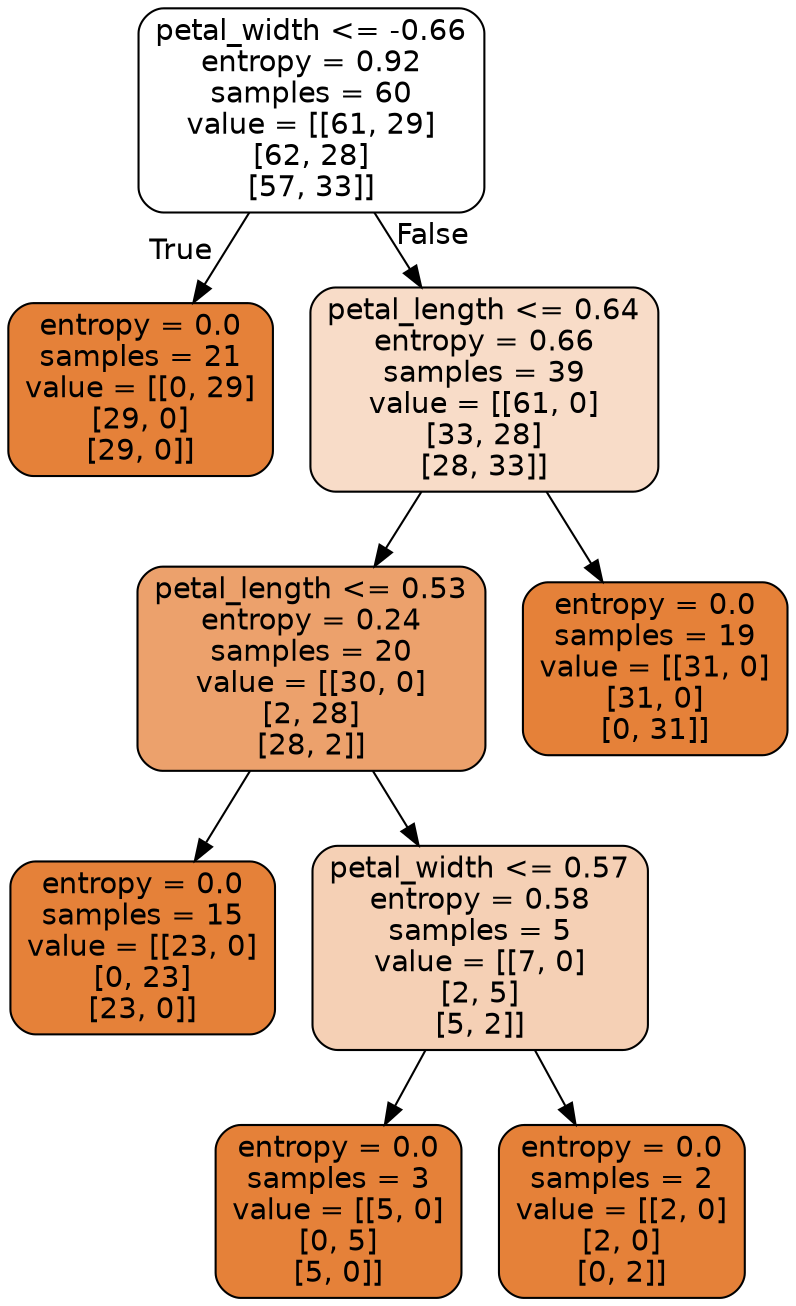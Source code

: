 digraph Tree {
node [shape=box, style="filled, rounded", color="black", fontname=helvetica] ;
edge [fontname=helvetica] ;
0 [label="petal_width <= -0.66\nentropy = 0.92\nsamples = 60\nvalue = [[61, 29]\n[62, 28]\n[57, 33]]", fillcolor="#ffffff"] ;
1 [label="entropy = 0.0\nsamples = 21\nvalue = [[0, 29]\n[29, 0]\n[29, 0]]", fillcolor="#e58139"] ;
0 -> 1 [labeldistance=2.5, labelangle=45, headlabel="True"] ;
2 [label="petal_length <= 0.64\nentropy = 0.66\nsamples = 39\nvalue = [[61, 0]\n[33, 28]\n[28, 33]]", fillcolor="#f8dcc8"] ;
0 -> 2 [labeldistance=2.5, labelangle=-45, headlabel="False"] ;
3 [label="petal_length <= 0.53\nentropy = 0.24\nsamples = 20\nvalue = [[30, 0]\n[2, 28]\n[28, 2]]", fillcolor="#eca16c"] ;
2 -> 3 ;
4 [label="entropy = 0.0\nsamples = 15\nvalue = [[23, 0]\n[0, 23]\n[23, 0]]", fillcolor="#e58139"] ;
3 -> 4 ;
5 [label="petal_width <= 0.57\nentropy = 0.58\nsamples = 5\nvalue = [[7, 0]\n[2, 5]\n[5, 2]]", fillcolor="#f5d0b5"] ;
3 -> 5 ;
6 [label="entropy = 0.0\nsamples = 3\nvalue = [[5, 0]\n[0, 5]\n[5, 0]]", fillcolor="#e58139"] ;
5 -> 6 ;
7 [label="entropy = 0.0\nsamples = 2\nvalue = [[2, 0]\n[2, 0]\n[0, 2]]", fillcolor="#e58139"] ;
5 -> 7 ;
8 [label="entropy = 0.0\nsamples = 19\nvalue = [[31, 0]\n[31, 0]\n[0, 31]]", fillcolor="#e58139"] ;
2 -> 8 ;
}